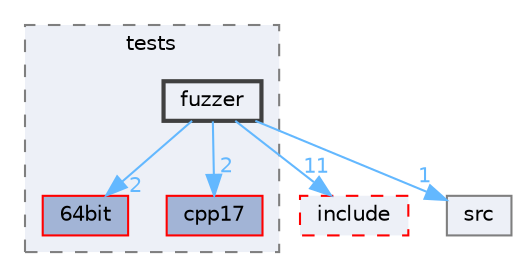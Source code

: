 digraph "flatbuffers/tests/fuzzer"
{
 // LATEX_PDF_SIZE
  bgcolor="transparent";
  edge [fontname=Helvetica,fontsize=10,labelfontname=Helvetica,labelfontsize=10];
  node [fontname=Helvetica,fontsize=10,shape=box,height=0.2,width=0.4];
  compound=true
  subgraph clusterdir_8a29680ac58f070fa77498b7cfb0e5d9 {
    graph [ bgcolor="#edf0f7", pencolor="grey50", label="tests", fontname=Helvetica,fontsize=10 style="filled,dashed", URL="dir_8a29680ac58f070fa77498b7cfb0e5d9.html",tooltip=""]
  dir_0985e9bfcb20ed1fc3fd6e7b8ebd05bd [label="64bit", fillcolor="#a2b4d6", color="red", style="filled", URL="dir_0985e9bfcb20ed1fc3fd6e7b8ebd05bd.html",tooltip=""];
  dir_1d78d349fd49d69e7020781d949b6684 [label="cpp17", fillcolor="#a2b4d6", color="red", style="filled", URL="dir_1d78d349fd49d69e7020781d949b6684.html",tooltip=""];
  dir_f5c4715e63ceae9460aa30dcf8ae286e [label="fuzzer", fillcolor="#edf0f7", color="grey25", style="filled,bold", URL="dir_f5c4715e63ceae9460aa30dcf8ae286e.html",tooltip=""];
  }
  dir_1070400e4fc31576c7133789377210a4 [label="include", fillcolor="#edf0f7", color="red", style="filled,dashed", URL="dir_1070400e4fc31576c7133789377210a4.html",tooltip=""];
  dir_a5c202b8846ba25219c7110bd799a134 [label="src", fillcolor="#edf0f7", color="grey50", style="filled", URL="dir_a5c202b8846ba25219c7110bd799a134.html",tooltip=""];
  dir_f5c4715e63ceae9460aa30dcf8ae286e->dir_0985e9bfcb20ed1fc3fd6e7b8ebd05bd [headlabel="2", labeldistance=1.5 headhref="dir_000082_000004.html" href="dir_000082_000004.html" color="steelblue1" fontcolor="steelblue1"];
  dir_f5c4715e63ceae9460aa30dcf8ae286e->dir_1070400e4fc31576c7133789377210a4 [headlabel="11", labeldistance=1.5 headhref="dir_000082_000117.html" href="dir_000082_000117.html" color="steelblue1" fontcolor="steelblue1"];
  dir_f5c4715e63ceae9460aa30dcf8ae286e->dir_1d78d349fd49d69e7020781d949b6684 [headlabel="2", labeldistance=1.5 headhref="dir_000082_000035.html" href="dir_000082_000035.html" color="steelblue1" fontcolor="steelblue1"];
  dir_f5c4715e63ceae9460aa30dcf8ae286e->dir_a5c202b8846ba25219c7110bd799a134 [headlabel="1", labeldistance=1.5 headhref="dir_000082_000191.html" href="dir_000082_000191.html" color="steelblue1" fontcolor="steelblue1"];
}
